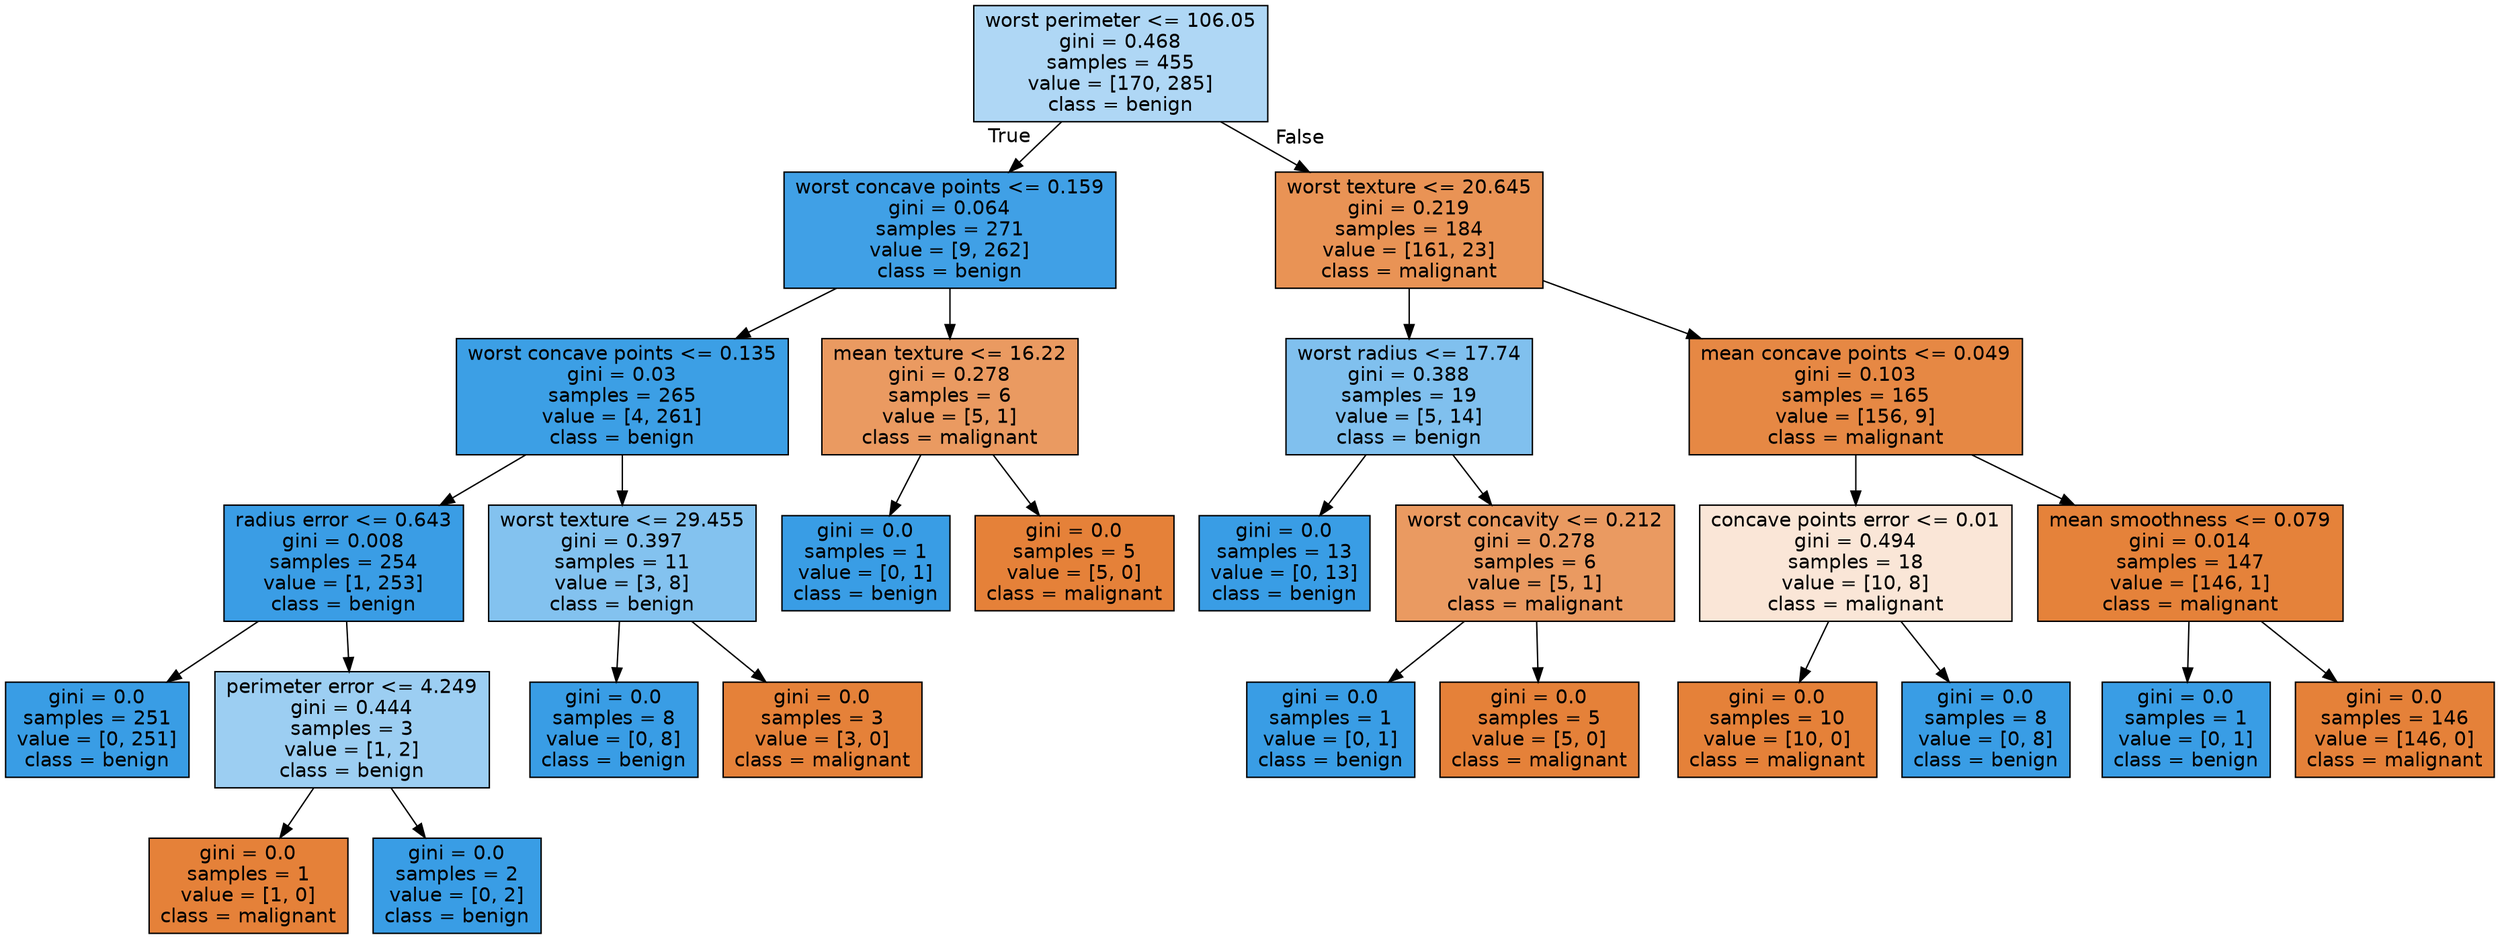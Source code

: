 digraph Tree {
node [shape=box, style="filled", color="black", fontname="helvetica"] ;
edge [fontname="helvetica"] ;
0 [label="worst perimeter <= 106.05\ngini = 0.468\nsamples = 455\nvalue = [170, 285]\nclass = benign", fillcolor="#afd7f5"] ;
1 [label="worst concave points <= 0.159\ngini = 0.064\nsamples = 271\nvalue = [9, 262]\nclass = benign", fillcolor="#40a0e6"] ;
0 -> 1 [labeldistance=2.5, labelangle=45, headlabel="True"] ;
2 [label="worst concave points <= 0.135\ngini = 0.03\nsamples = 265\nvalue = [4, 261]\nclass = benign", fillcolor="#3c9fe5"] ;
1 -> 2 ;
3 [label="radius error <= 0.643\ngini = 0.008\nsamples = 254\nvalue = [1, 253]\nclass = benign", fillcolor="#3a9de5"] ;
2 -> 3 ;
4 [label="gini = 0.0\nsamples = 251\nvalue = [0, 251]\nclass = benign", fillcolor="#399de5"] ;
3 -> 4 ;
5 [label="perimeter error <= 4.249\ngini = 0.444\nsamples = 3\nvalue = [1, 2]\nclass = benign", fillcolor="#9ccef2"] ;
3 -> 5 ;
6 [label="gini = 0.0\nsamples = 1\nvalue = [1, 0]\nclass = malignant", fillcolor="#e58139"] ;
5 -> 6 ;
7 [label="gini = 0.0\nsamples = 2\nvalue = [0, 2]\nclass = benign", fillcolor="#399de5"] ;
5 -> 7 ;
8 [label="worst texture <= 29.455\ngini = 0.397\nsamples = 11\nvalue = [3, 8]\nclass = benign", fillcolor="#83c2ef"] ;
2 -> 8 ;
9 [label="gini = 0.0\nsamples = 8\nvalue = [0, 8]\nclass = benign", fillcolor="#399de5"] ;
8 -> 9 ;
10 [label="gini = 0.0\nsamples = 3\nvalue = [3, 0]\nclass = malignant", fillcolor="#e58139"] ;
8 -> 10 ;
11 [label="mean texture <= 16.22\ngini = 0.278\nsamples = 6\nvalue = [5, 1]\nclass = malignant", fillcolor="#ea9a61"] ;
1 -> 11 ;
12 [label="gini = 0.0\nsamples = 1\nvalue = [0, 1]\nclass = benign", fillcolor="#399de5"] ;
11 -> 12 ;
13 [label="gini = 0.0\nsamples = 5\nvalue = [5, 0]\nclass = malignant", fillcolor="#e58139"] ;
11 -> 13 ;
14 [label="worst texture <= 20.645\ngini = 0.219\nsamples = 184\nvalue = [161, 23]\nclass = malignant", fillcolor="#e99355"] ;
0 -> 14 [labeldistance=2.5, labelangle=-45, headlabel="False"] ;
15 [label="worst radius <= 17.74\ngini = 0.388\nsamples = 19\nvalue = [5, 14]\nclass = benign", fillcolor="#80c0ee"] ;
14 -> 15 ;
16 [label="gini = 0.0\nsamples = 13\nvalue = [0, 13]\nclass = benign", fillcolor="#399de5"] ;
15 -> 16 ;
17 [label="worst concavity <= 0.212\ngini = 0.278\nsamples = 6\nvalue = [5, 1]\nclass = malignant", fillcolor="#ea9a61"] ;
15 -> 17 ;
18 [label="gini = 0.0\nsamples = 1\nvalue = [0, 1]\nclass = benign", fillcolor="#399de5"] ;
17 -> 18 ;
19 [label="gini = 0.0\nsamples = 5\nvalue = [5, 0]\nclass = malignant", fillcolor="#e58139"] ;
17 -> 19 ;
20 [label="mean concave points <= 0.049\ngini = 0.103\nsamples = 165\nvalue = [156, 9]\nclass = malignant", fillcolor="#e68844"] ;
14 -> 20 ;
21 [label="concave points error <= 0.01\ngini = 0.494\nsamples = 18\nvalue = [10, 8]\nclass = malignant", fillcolor="#fae6d7"] ;
20 -> 21 ;
22 [label="gini = 0.0\nsamples = 10\nvalue = [10, 0]\nclass = malignant", fillcolor="#e58139"] ;
21 -> 22 ;
23 [label="gini = 0.0\nsamples = 8\nvalue = [0, 8]\nclass = benign", fillcolor="#399de5"] ;
21 -> 23 ;
24 [label="mean smoothness <= 0.079\ngini = 0.014\nsamples = 147\nvalue = [146, 1]\nclass = malignant", fillcolor="#e5823a"] ;
20 -> 24 ;
25 [label="gini = 0.0\nsamples = 1\nvalue = [0, 1]\nclass = benign", fillcolor="#399de5"] ;
24 -> 25 ;
26 [label="gini = 0.0\nsamples = 146\nvalue = [146, 0]\nclass = malignant", fillcolor="#e58139"] ;
24 -> 26 ;
}